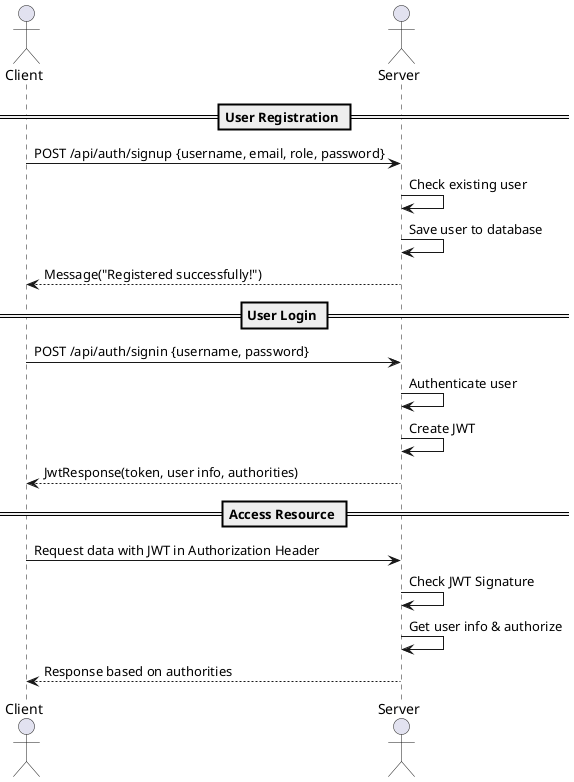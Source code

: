 @startuml
actor Client
actor Server

== User Registration ==

Client -> Server: POST /api/auth/signup {username, email, role, password}
Server -> Server: Check existing user
Server -> Server: Save user to database
Server --> Client: Message("Registered successfully!")

== User Login ==

Client -> Server: POST /api/auth/signin {username, password}
Server -> Server: Authenticate user
Server -> Server: Create JWT
Server --> Client: JwtResponse(token, user info, authorities)

== Access Resource ==

Client -> Server: Request data with JWT in Authorization Header
Server -> Server: Check JWT Signature
Server -> Server: Get user info & authorize
Server --> Client: Response based on authorities

@enduml
